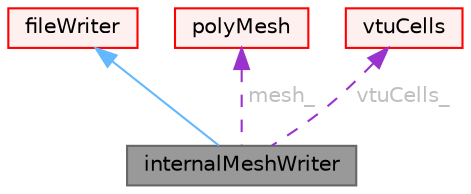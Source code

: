 digraph "internalMeshWriter"
{
 // LATEX_PDF_SIZE
  bgcolor="transparent";
  edge [fontname=Helvetica,fontsize=10,labelfontname=Helvetica,labelfontsize=10];
  node [fontname=Helvetica,fontsize=10,shape=box,height=0.2,width=0.4];
  Node1 [id="Node000001",label="internalMeshWriter",height=0.2,width=0.4,color="gray40", fillcolor="grey60", style="filled", fontcolor="black",tooltip="Write an OpenFOAM volume (internal) geometry and internal fields as a vtu file or a legacy vtk file."];
  Node2 -> Node1 [id="edge1_Node000001_Node000002",dir="back",color="steelblue1",style="solid",tooltip=" "];
  Node2 [id="Node000002",label="fileWriter",height=0.2,width=0.4,color="red", fillcolor="#FFF0F0", style="filled",URL="$classFoam_1_1vtk_1_1fileWriter.html",tooltip="Base class for VTK output writers that handle geometry and fields (eg, vtp, vtu data)...."];
  Node11 -> Node1 [id="edge2_Node000001_Node000011",dir="back",color="darkorchid3",style="dashed",tooltip=" ",label=" mesh_",fontcolor="grey" ];
  Node11 [id="Node000011",label="polyMesh",height=0.2,width=0.4,color="red", fillcolor="#FFF0F0", style="filled",URL="$classFoam_1_1polyMesh.html",tooltip="Mesh consisting of general polyhedral cells."];
  Node22 -> Node1 [id="edge3_Node000001_Node000022",dir="back",color="darkorchid3",style="dashed",tooltip=" ",label=" vtuCells_",fontcolor="grey" ];
  Node22 [id="Node000022",label="vtuCells",height=0.2,width=0.4,color="red", fillcolor="#FFF0F0", style="filled",URL="$classFoam_1_1vtk_1_1vtuCells.html",tooltip="A deep-copy description of an OpenFOAM volume mesh in data structures suitable for VTK UnstructuredGr..."];
}
